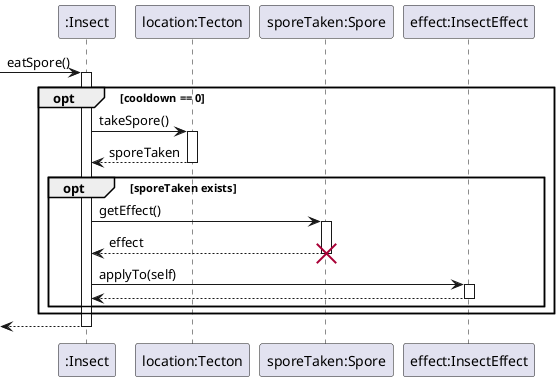 @startuml
participant ":Insect" as insect
participant "location:Tecton" as location
participant "sporeTaken:Spore" as sporeTaken
participant "effect:InsectEffect" as effect

-> insect : eatSpore()
activate insect

' állapotgép szerint átdolgozni
opt cooldown == 0
    insect -> location : takeSpore()
    activate location

    insect <-- location : sporeTaken
    deactivate location

    opt sporeTaken exists
        insect -> sporeTaken : getEffect()
        activate sporeTaken
        
        ' TODO: effect létrehozás

        insect <-- sporeTaken : effect
        destroy sporeTaken

        insect -> effect : applyTo(self)
        activate effect

        insect <-- effect
        deactivate effect
    end
end

<-- insect
deactivate insect

@enduml